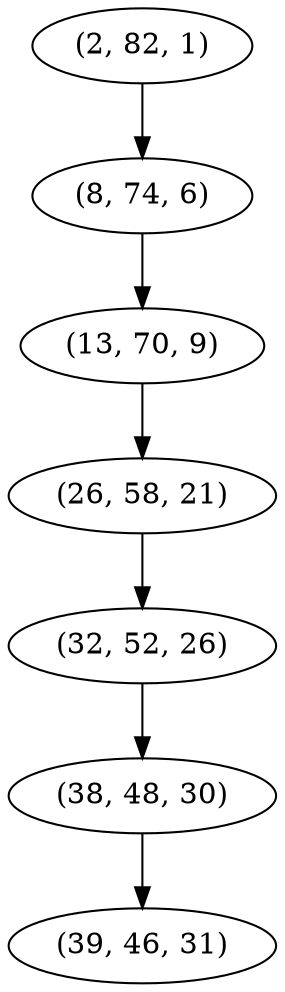 digraph tree {
    "(2, 82, 1)";
    "(8, 74, 6)";
    "(13, 70, 9)";
    "(26, 58, 21)";
    "(32, 52, 26)";
    "(38, 48, 30)";
    "(39, 46, 31)";
    "(2, 82, 1)" -> "(8, 74, 6)";
    "(8, 74, 6)" -> "(13, 70, 9)";
    "(13, 70, 9)" -> "(26, 58, 21)";
    "(26, 58, 21)" -> "(32, 52, 26)";
    "(32, 52, 26)" -> "(38, 48, 30)";
    "(38, 48, 30)" -> "(39, 46, 31)";
}
